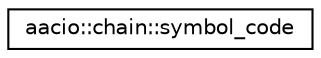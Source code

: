 digraph "Graphical Class Hierarchy"
{
  edge [fontname="Helvetica",fontsize="10",labelfontname="Helvetica",labelfontsize="10"];
  node [fontname="Helvetica",fontsize="10",shape=record];
  rankdir="LR";
  Node0 [label="aacio::chain::symbol_code",height=0.2,width=0.4,color="black", fillcolor="white", style="filled",URL="$structaacio_1_1chain_1_1symbol__code.html"];
}
